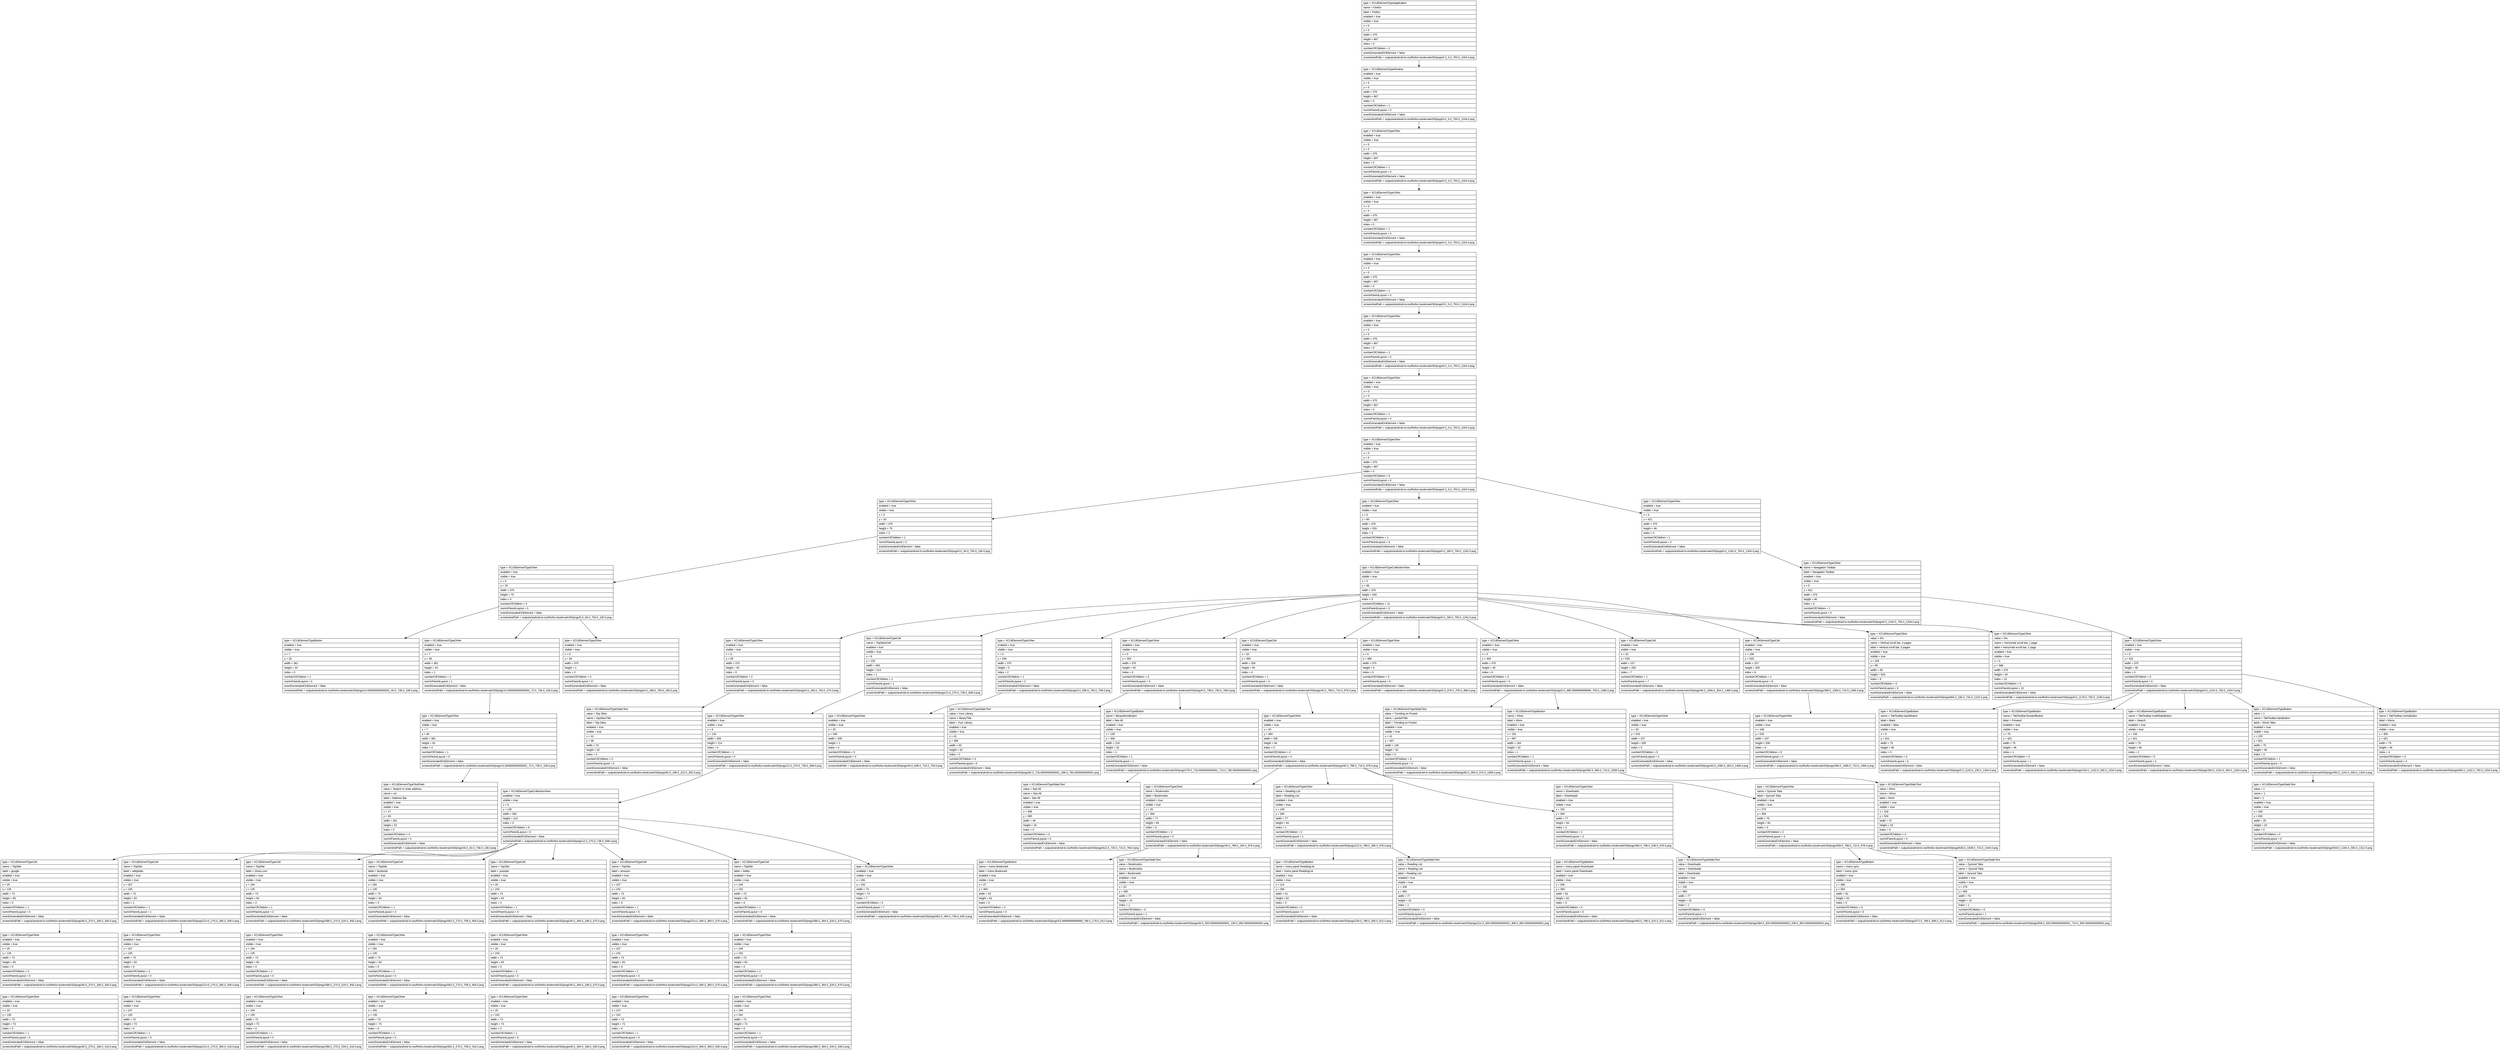 digraph Layout {

	node [shape=record fontname=Arial];

	0	[label="{type = XCUIElementTypeApplication\l|name = Firefox\l|label = Firefox\l|enabled = true\l|visible = true\l|x = 0\l|y = 0\l|width = 375\l|height = 667\l|index = 0\l|numberOfChildren = 2\l|eventGeneratedOnElement = false \l|screenshotPath = outputs/android-to-ios/firefox-bookmark/S0/pngs/0.0_0.0_750.0_1334.0.png\l}"]
	1	[label="{type = XCUIElementTypeWindow\l|enabled = true\l|visible = true\l|x = 0\l|y = 0\l|width = 375\l|height = 667\l|index = 0\l|numberOfChildren = 1\l|numInParentLayout = 0\l|eventGeneratedOnElement = false \l|screenshotPath = outputs/android-to-ios/firefox-bookmark/S0/pngs/0.0_0.0_750.0_1334.0.png\l}"]
	2	[label="{type = XCUIElementTypeOther\l|enabled = true\l|visible = true\l|x = 0\l|y = 0\l|width = 375\l|height = 667\l|index = 0\l|numberOfChildren = 1\l|numInParentLayout = 0\l|eventGeneratedOnElement = false \l|screenshotPath = outputs/android-to-ios/firefox-bookmark/S0/pngs/0.0_0.0_750.0_1334.0.png\l}"]
	3	[label="{type = XCUIElementTypeOther\l|enabled = true\l|visible = true\l|x = 0\l|y = 0\l|width = 375\l|height = 667\l|index = 0\l|numberOfChildren = 1\l|numInParentLayout = 0\l|eventGeneratedOnElement = false \l|screenshotPath = outputs/android-to-ios/firefox-bookmark/S0/pngs/0.0_0.0_750.0_1334.0.png\l}"]
	4	[label="{type = XCUIElementTypeOther\l|enabled = true\l|visible = true\l|x = 0\l|y = 0\l|width = 375\l|height = 667\l|index = 0\l|numberOfChildren = 1\l|numInParentLayout = 0\l|eventGeneratedOnElement = false \l|screenshotPath = outputs/android-to-ios/firefox-bookmark/S0/pngs/0.0_0.0_750.0_1334.0.png\l}"]
	5	[label="{type = XCUIElementTypeOther\l|enabled = true\l|visible = true\l|x = 0\l|y = 0\l|width = 375\l|height = 667\l|index = 0\l|numberOfChildren = 1\l|numInParentLayout = 0\l|eventGeneratedOnElement = false \l|screenshotPath = outputs/android-to-ios/firefox-bookmark/S0/pngs/0.0_0.0_750.0_1334.0.png\l}"]
	6	[label="{type = XCUIElementTypeOther\l|enabled = true\l|visible = true\l|x = 0\l|y = 0\l|width = 375\l|height = 667\l|index = 0\l|numberOfChildren = 1\l|numInParentLayout = 0\l|eventGeneratedOnElement = false \l|screenshotPath = outputs/android-to-ios/firefox-bookmark/S0/pngs/0.0_0.0_750.0_1334.0.png\l}"]
	7	[label="{type = XCUIElementTypeOther\l|enabled = true\l|visible = true\l|x = 0\l|y = 0\l|width = 375\l|height = 667\l|index = 0\l|numberOfChildren = 5\l|numInParentLayout = 0\l|eventGeneratedOnElement = false \l|screenshotPath = outputs/android-to-ios/firefox-bookmark/S0/pngs/0.0_0.0_750.0_1334.0.png\l}"]
	8	[label="{type = XCUIElementTypeOther\l|enabled = true\l|visible = true\l|x = 0\l|y = 20\l|width = 375\l|height = 75\l|index = 2\l|numberOfChildren = 1\l|numInParentLayout = 2\l|eventGeneratedOnElement = false \l|screenshotPath = outputs/android-to-ios/firefox-bookmark/S0/pngs/0.0_40.0_750.0_190.0.png\l}"]
	9	[label="{type = XCUIElementTypeOther\l|enabled = true\l|visible = true\l|x = 0\l|y = 95\l|width = 375\l|height = 526\l|index = 3\l|numberOfChildren = 1\l|numInParentLayout = 3\l|eventGeneratedOnElement = false \l|screenshotPath = outputs/android-to-ios/firefox-bookmark/S0/pngs/0.0_190.0_750.0_1242.0.png\l}"]
	10	[label="{type = XCUIElementTypeOther\l|enabled = true\l|visible = true\l|x = 0\l|y = 621\l|width = 375\l|height = 46\l|index = 4\l|numberOfChildren = 1\l|numInParentLayout = 4\l|eventGeneratedOnElement = false \l|screenshotPath = outputs/android-to-ios/firefox-bookmark/S0/pngs/0.0_1242.0_750.0_1334.0.png\l}"]
	11	[label="{type = XCUIElementTypeOther\l|enabled = true\l|visible = true\l|x = 0\l|y = 20\l|width = 375\l|height = 75\l|index = 0\l|numberOfChildren = 3\l|numInParentLayout = 0\l|eventGeneratedOnElement = false \l|screenshotPath = outputs/android-to-ios/firefox-bookmark/S0/pngs/0.0_40.0_750.0_190.0.png\l}"]
	12	[label="{type = XCUIElementTypeCollectionView\l|enabled = true\l|visible = true\l|x = 0\l|y = 95\l|width = 375\l|height = 526\l|index = 0\l|numberOfChildren = 11\l|numInParentLayout = 0\l|eventGeneratedOnElement = false \l|screenshotPath = outputs/android-to-ios/firefox-bookmark/S0/pngs/0.0_190.0_750.0_1242.0.png\l}"]
	13	[label="{type = XCUIElementTypeOther\l|name = Navigation Toolbar\l|label = Navigation Toolbar\l|enabled = true\l|visible = true\l|x = 0\l|y = 621\l|width = 375\l|height = 46\l|index = 0\l|numberOfChildren = 1\l|numInParentLayout = 0\l|eventGeneratedOnElement = false \l|screenshotPath = outputs/android-to-ios/firefox-bookmark/S0/pngs/0.0_1242.0_750.0_1334.0.png\l}"]
	14	[label="{type = XCUIElementTypeButton\l|enabled = true\l|visible = true\l|x = 7\l|y = 20\l|width = 361\l|height = 34\l|index = 0\l|numberOfChildren = 1\l|numInParentLayout = 0\l|eventGeneratedOnElement = false \l|screenshotPath = outputs/android-to-ios/firefox-bookmark/S0/pngs/14.000000000000002_40.0_736.0_108.0.png\l}"]
	15	[label="{type = XCUIElementTypeOther\l|enabled = true\l|visible = true\l|x = 7\l|y = 36\l|width = 361\l|height = 43\l|index = 1\l|numberOfChildren = 1\l|numInParentLayout = 1\l|eventGeneratedOnElement = false \l|screenshotPath = outputs/android-to-ios/firefox-bookmark/S0/pngs/14.000000000000002_72.0_736.0_158.0.png\l}"]
	16	[label="{type = XCUIElementTypeOther\l|enabled = true\l|visible = true\l|x = 0\l|y = 94\l|width = 375\l|height = 1\l|index = 2\l|numberOfChildren = 0\l|numInParentLayout = 2\l|eventGeneratedOnElement = false \l|screenshotPath = outputs/android-to-ios/firefox-bookmark/S0/pngs/0.0_188.0_750.0_190.0.png\l}"]
	17	[label="{type = XCUIElementTypeOther\l|enabled = true\l|visible = true\l|x = 0\l|y = 95\l|width = 375\l|height = 40\l|index = 0\l|numberOfChildren = 2\l|numInParentLayout = 0\l|eventGeneratedOnElement = false \l|screenshotPath = outputs/android-to-ios/firefox-bookmark/S0/pngs/0.0_190.0_750.0_270.0.png\l}"]
	18	[label="{type = XCUIElementTypeCell\l|name = TopSitesCell\l|enabled = true\l|visible = true\l|x = 6\l|y = 135\l|width = 363\l|height = 214\l|index = 1\l|numberOfChildren = 1\l|numInParentLayout = 1\l|eventGeneratedOnElement = false \l|screenshotPath = outputs/android-to-ios/firefox-bookmark/S0/pngs/12.0_270.0_738.0_698.0.png\l}"]
	19	[label="{type = XCUIElementTypeOther\l|enabled = true\l|visible = true\l|x = 0\l|y = 349\l|width = 375\l|height = 5\l|index = 2\l|numberOfChildren = 1\l|numInParentLayout = 2\l|eventGeneratedOnElement = false \l|screenshotPath = outputs/android-to-ios/firefox-bookmark/S0/pngs/0.0_698.0_750.0_708.0.png\l}"]
	20	[label="{type = XCUIElementTypeOther\l|enabled = true\l|visible = true\l|x = 0\l|y = 354\l|width = 375\l|height = 40\l|index = 3\l|numberOfChildren = 3\l|numInParentLayout = 3\l|eventGeneratedOnElement = false \l|screenshotPath = outputs/android-to-ios/firefox-bookmark/S0/pngs/0.0_708.0_750.0_788.0.png\l}"]
	21	[label="{type = XCUIElementTypeCell\l|enabled = true\l|visible = true\l|x = 20\l|y = 394\l|width = 335\l|height = 94\l|index = 4\l|numberOfChildren = 1\l|numInParentLayout = 4\l|eventGeneratedOnElement = false \l|screenshotPath = outputs/android-to-ios/firefox-bookmark/S0/pngs/40.0_788.0_710.0_976.0.png\l}"]
	22	[label="{type = XCUIElementTypeOther\l|enabled = true\l|visible = true\l|x = 0\l|y = 488\l|width = 375\l|height = 5\l|index = 5\l|numberOfChildren = 0\l|numInParentLayout = 5\l|eventGeneratedOnElement = false \l|screenshotPath = outputs/android-to-ios/firefox-bookmark/S0/pngs/0.0_976.0_750.0_986.0.png\l}"]
	23	[label="{type = XCUIElementTypeOther\l|enabled = true\l|visible = true\l|x = 0\l|y = 493\l|width = 375\l|height = 40\l|index = 6\l|numberOfChildren = 3\l|numInParentLayout = 6\l|eventGeneratedOnElement = false \l|screenshotPath = outputs/android-to-ios/firefox-bookmark/S0/pngs/0.0_985.9999999999999_750.0_1066.0.png\l}"]
	24	[label="{type = XCUIElementTypeCell\l|enabled = true\l|visible = true\l|x = 20\l|y = 533\l|width = 157\l|height = 200\l|index = 7\l|numberOfChildren = 1\l|numInParentLayout = 7\l|eventGeneratedOnElement = false \l|screenshotPath = outputs/android-to-ios/firefox-bookmark/S0/pngs/40.0_1066.0_354.0_1466.0.png\l}"]
	25	[label="{type = XCUIElementTypeCell\l|enabled = true\l|visible = true\l|x = 198\l|y = 533\l|width = 157\l|height = 200\l|index = 8\l|numberOfChildren = 1\l|numInParentLayout = 8\l|eventGeneratedOnElement = false \l|screenshotPath = outputs/android-to-ios/firefox-bookmark/S0/pngs/396.0_1066.0_710.0_1466.0.png\l}"]
	26	[label="{type = XCUIElementTypeOther\l|value = 0%\l|name = Vertical scroll bar, 3 pages\l|label = Vertical scroll bar, 3 pages\l|enabled = true\l|visible = true\l|x = 342\l|y = 95\l|width = 30\l|height = 526\l|index = 9\l|numberOfChildren = 0\l|numInParentLayout = 9\l|eventGeneratedOnElement = false \l|screenshotPath = outputs/android-to-ios/firefox-bookmark/S0/pngs/684.0_190.0_744.0_1242.0.png\l}"]
	27	[label="{type = XCUIElementTypeOther\l|value = 0%\l|name = Horizontal scroll bar, 1 page\l|label = Horizontal scroll bar, 1 page\l|enabled = true\l|visible = true\l|x = 0\l|y = 588\l|width = 375\l|height = 30\l|index = 10\l|numberOfChildren = 0\l|numInParentLayout = 10\l|eventGeneratedOnElement = false \l|screenshotPath = outputs/android-to-ios/firefox-bookmark/S0/pngs/0.0_1176.0_750.0_1236.0.png\l}"]
	28	[label="{type = XCUIElementTypeOther\l|enabled = true\l|visible = true\l|x = 0\l|y = 621\l|width = 375\l|height = 46\l|index = 0\l|numberOfChildren = 5\l|numInParentLayout = 0\l|eventGeneratedOnElement = false \l|screenshotPath = outputs/android-to-ios/firefox-bookmark/S0/pngs/0.0_1242.0_750.0_1334.0.png\l}"]
	29	[label="{type = XCUIElementTypeOther\l|enabled = true\l|visible = true\l|x = 7\l|y = 36\l|width = 361\l|height = 43\l|index = 0\l|numberOfChildren = 1\l|numInParentLayout = 0\l|eventGeneratedOnElement = false \l|screenshotPath = outputs/android-to-ios/firefox-bookmark/S0/pngs/14.000000000000002_72.0_736.0_158.0.png\l}"]
	30	[label="{type = XCUIElementTypeStaticText\l|value = Top Sites\l|name = topSitesTitle\l|label = Top Sites\l|enabled = true\l|visible = true\l|x = 41\l|y = 99\l|width = 70\l|height = 32\l|index = 0\l|numberOfChildren = 0\l|numInParentLayout = 0\l|eventGeneratedOnElement = false \l|screenshotPath = outputs/android-to-ios/firefox-bookmark/S0/pngs/82.0_198.0_222.0_262.0.png\l}"]
	31	[label="{type = XCUIElementTypeOther\l|enabled = true\l|visible = true\l|x = 6\l|y = 135\l|width = 363\l|height = 214\l|index = 0\l|numberOfChildren = 1\l|numInParentLayout = 0\l|eventGeneratedOnElement = false \l|screenshotPath = outputs/android-to-ios/firefox-bookmark/S0/pngs/12.0_270.0_738.0_698.0.png\l}"]
	32	[label="{type = XCUIElementTypeOther\l|enabled = true\l|visible = true\l|x = 20\l|y = 349\l|width = 335\l|height = 1\l|index = 0\l|numberOfChildren = 0\l|numInParentLayout = 0\l|eventGeneratedOnElement = false \l|screenshotPath = outputs/android-to-ios/firefox-bookmark/S0/pngs/40.0_698.0_710.0_700.0.png\l}"]
	33	[label="{type = XCUIElementTypeStaticText\l|value = Your Library\l|name = libraryTitle\l|label = Your Library\l|enabled = true\l|visible = true\l|x = 41\l|y = 358\l|width = 93\l|height = 32\l|index = 0\l|numberOfChildren = 0\l|numInParentLayout = 0\l|eventGeneratedOnElement = false \l|screenshotPath = outputs/android-to-ios/firefox-bookmark/S0/pngs/82.0_716.0000000000001_268.0_780.0000000000001.png\l}"]
	34	[label="{type = XCUIElementTypeButton\l|name = libraryMoreButton\l|label = See All\l|enabled = true\l|visible = true\l|x = 139\l|y = 358\l|width = 216\l|height = 32\l|index = 1\l|numberOfChildren = 1\l|numInParentLayout = 1\l|eventGeneratedOnElement = false \l|screenshotPath = outputs/android-to-ios/firefox-bookmark/S0/pngs/278.0_716.0000000000001_710.0_780.0000000000001.png\l}"]
	35	[label="{type = XCUIElementTypeOther\l|enabled = true\l|visible = true\l|x = 20\l|y = 394\l|width = 335\l|height = 94\l|index = 0\l|numberOfChildren = 4\l|numInParentLayout = 0\l|eventGeneratedOnElement = false \l|screenshotPath = outputs/android-to-ios/firefox-bookmark/S0/pngs/40.0_788.0_710.0_976.0.png\l}"]
	36	[label="{type = XCUIElementTypeStaticText\l|value = Trending on Pocket\l|name = pocketTitle\l|label = Trending on Pocket\l|enabled = true\l|visible = true\l|x = 41\l|y = 497\l|width = 146\l|height = 32\l|index = 0\l|numberOfChildren = 0\l|numInParentLayout = 0\l|eventGeneratedOnElement = false \l|screenshotPath = outputs/android-to-ios/firefox-bookmark/S0/pngs/82.0_994.0_374.0_1058.0.png\l}"]
	37	[label="{type = XCUIElementTypeButton\l|name = More\l|label = More\l|enabled = true\l|visible = true\l|x = 191\l|y = 497\l|width = 164\l|height = 32\l|index = 1\l|numberOfChildren = 1\l|numInParentLayout = 1\l|eventGeneratedOnElement = false \l|screenshotPath = outputs/android-to-ios/firefox-bookmark/S0/pngs/382.0_994.0_710.0_1058.0.png\l}"]
	38	[label="{type = XCUIElementTypeOther\l|enabled = true\l|visible = true\l|x = 20\l|y = 533\l|width = 157\l|height = 200\l|index = 0\l|numberOfChildren = 5\l|numInParentLayout = 0\l|eventGeneratedOnElement = false \l|screenshotPath = outputs/android-to-ios/firefox-bookmark/S0/pngs/40.0_1066.0_354.0_1466.0.png\l}"]
	39	[label="{type = XCUIElementTypeOther\l|enabled = true\l|visible = true\l|x = 198\l|y = 533\l|width = 157\l|height = 200\l|index = 0\l|numberOfChildren = 5\l|numInParentLayout = 0\l|eventGeneratedOnElement = false \l|screenshotPath = outputs/android-to-ios/firefox-bookmark/S0/pngs/396.0_1066.0_710.0_1466.0.png\l}"]
	40	[label="{type = XCUIElementTypeButton\l|name = TabToolbar.backButton\l|label = Back\l|enabled = false\l|visible = true\l|x = 0\l|y = 621\l|width = 75\l|height = 46\l|index = 0\l|numberOfChildren = 0\l|numInParentLayout = 0\l|eventGeneratedOnElement = false \l|screenshotPath = outputs/android-to-ios/firefox-bookmark/S0/pngs/0.0_1242.0_150.0_1334.0.png\l}"]
	41	[label="{type = XCUIElementTypeButton\l|name = TabToolbar.forwardButton\l|label = Forward\l|enabled = true\l|visible = true\l|x = 75\l|y = 621\l|width = 75\l|height = 46\l|index = 1\l|numberOfChildren = 0\l|numInParentLayout = 1\l|eventGeneratedOnElement = false \l|screenshotPath = outputs/android-to-ios/firefox-bookmark/S0/pngs/150.0_1242.0_300.0_1334.0.png\l}"]
	42	[label="{type = XCUIElementTypeButton\l|name = TabToolbar.multiStateButton\l|label = Search\l|enabled = true\l|visible = true\l|x = 150\l|y = 621\l|width = 75\l|height = 46\l|index = 2\l|numberOfChildren = 0\l|numInParentLayout = 2\l|eventGeneratedOnElement = false \l|screenshotPath = outputs/android-to-ios/firefox-bookmark/S0/pngs/300.0_1242.0_450.0_1334.0.png\l}"]
	43	[label="{type = XCUIElementTypeButton\l|value = 1\l|name = TabToolbar.tabsButton\l|label = Show Tabs\l|enabled = true\l|visible = true\l|x = 225\l|y = 621\l|width = 75\l|height = 46\l|index = 3\l|numberOfChildren = 1\l|numInParentLayout = 3\l|eventGeneratedOnElement = false \l|screenshotPath = outputs/android-to-ios/firefox-bookmark/S0/pngs/450.0_1242.0_600.0_1334.0.png\l}"]
	44	[label="{type = XCUIElementTypeButton\l|name = TabToolbar.menuButton\l|label = Menu\l|enabled = true\l|visible = true\l|x = 300\l|y = 621\l|width = 75\l|height = 46\l|index = 4\l|numberOfChildren = 0\l|numInParentLayout = 4\l|eventGeneratedOnElement = false \l|screenshotPath = outputs/android-to-ios/firefox-bookmark/S0/pngs/600.0_1242.0_750.0_1334.0.png\l}"]
	45	[label="{type = XCUIElementTypeTextField\l|value = Search or enter address\l|name = url\l|label = Address Bar\l|enabled = true\l|visible = true\l|x = 17\l|y = 46\l|width = 351\l|height = 23\l|index = 0\l|numberOfChildren = 0\l|numInParentLayout = 0\l|eventGeneratedOnElement = false \l|screenshotPath = outputs/android-to-ios/firefox-bookmark/S0/pngs/34.0_92.0_736.0_138.0.png\l}"]
	46	[label="{type = XCUIElementTypeCollectionView\l|enabled = true\l|visible = true\l|x = 6\l|y = 135\l|width = 363\l|height = 214\l|index = 0\l|numberOfChildren = 8\l|numInParentLayout = 0\l|eventGeneratedOnElement = false \l|screenshotPath = outputs/android-to-ios/firefox-bookmark/S0/pngs/12.0_270.0_738.0_698.0.png\l}"]
	47	[label="{type = XCUIElementTypeStaticText\l|value = See All\l|name = See All\l|label = See All\l|enabled = true\l|visible = true\l|x = 306\l|y = 365\l|width = 49\l|height = 18\l|index = 0\l|numberOfChildren = 0\l|numInParentLayout = 0\l|eventGeneratedOnElement = false \l|screenshotPath = outputs/android-to-ios/firefox-bookmark/S0/pngs/612.0_730.0_710.0_766.0.png\l}"]
	48	[label="{type = XCUIElementTypeOther\l|name = Bookmarks\l|label = Bookmarks\l|enabled = true\l|visible = true\l|x = 20\l|y = 394\l|width = 77\l|height = 94\l|index = 0\l|numberOfChildren = 2\l|numInParentLayout = 0\l|eventGeneratedOnElement = false \l|screenshotPath = outputs/android-to-ios/firefox-bookmark/S0/pngs/40.0_788.0_194.0_976.0.png\l}"]
	49	[label="{type = XCUIElementTypeOther\l|name = Reading List\l|label = Reading List\l|enabled = true\l|visible = true\l|x = 106\l|y = 394\l|width = 77\l|height = 94\l|index = 1\l|numberOfChildren = 2\l|numInParentLayout = 1\l|eventGeneratedOnElement = false \l|screenshotPath = outputs/android-to-ios/firefox-bookmark/S0/pngs/212.0_788.0_366.0_976.0.png\l}"]
	50	[label="{type = XCUIElementTypeOther\l|name = Downloads\l|label = Downloads\l|enabled = true\l|visible = true\l|x = 192\l|y = 394\l|width = 77\l|height = 94\l|index = 2\l|numberOfChildren = 2\l|numInParentLayout = 2\l|eventGeneratedOnElement = false \l|screenshotPath = outputs/android-to-ios/firefox-bookmark/S0/pngs/384.0_788.0_538.0_976.0.png\l}"]
	51	[label="{type = XCUIElementTypeOther\l|name = Synced Tabs\l|label = Synced Tabs\l|enabled = true\l|visible = true\l|x = 279\l|y = 394\l|width = 76\l|height = 94\l|index = 3\l|numberOfChildren = 2\l|numInParentLayout = 3\l|eventGeneratedOnElement = false \l|screenshotPath = outputs/android-to-ios/firefox-bookmark/S0/pngs/558.0_788.0_710.0_976.0.png\l}"]
	52	[label="{type = XCUIElementTypeStaticText\l|value = More\l|name = More\l|label = More\l|enabled = true\l|visible = true\l|x = 318\l|y = 504\l|width = 37\l|height = 18\l|index = 0\l|numberOfChildren = 0\l|numInParentLayout = 0\l|eventGeneratedOnElement = false \l|screenshotPath = outputs/android-to-ios/firefox-bookmark/S0/pngs/636.0_1008.0_710.0_1044.0.png\l}"]
	53	[label="{type = XCUIElementTypeStaticText\l|value = 1\l|name = 1\l|label = 1\l|enabled = true\l|visible = true\l|x = 250\l|y = 632\l|width = 25\l|height = 24\l|index = 0\l|numberOfChildren = 0\l|numInParentLayout = 0\l|eventGeneratedOnElement = false \l|screenshotPath = outputs/android-to-ios/firefox-bookmark/S0/pngs/500.0_1264.0_550.0_1312.0.png\l}"]
	54	[label="{type = XCUIElementTypeCell\l|name = TopSite\l|label = google\l|enabled = true\l|visible = true\l|x = 20\l|y = 135\l|width = 73\l|height = 93\l|index = 0\l|numberOfChildren = 1\l|numInParentLayout = 0\l|eventGeneratedOnElement = false \l|screenshotPath = outputs/android-to-ios/firefox-bookmark/S0/pngs/40.0_270.0_186.0_456.0.png\l}"]
	55	[label="{type = XCUIElementTypeCell\l|name = TopSite\l|label = wikipedia\l|enabled = true\l|visible = true\l|x = 107\l|y = 135\l|width = 73\l|height = 93\l|index = 1\l|numberOfChildren = 1\l|numInParentLayout = 1\l|eventGeneratedOnElement = false \l|screenshotPath = outputs/android-to-ios/firefox-bookmark/S0/pngs/214.0_270.0_360.0_456.0.png\l}"]
	56	[label="{type = XCUIElementTypeCell\l|name = TopSite\l|label = chess.com\l|enabled = true\l|visible = true\l|x = 194\l|y = 135\l|width = 73\l|height = 93\l|index = 2\l|numberOfChildren = 1\l|numInParentLayout = 2\l|eventGeneratedOnElement = false \l|screenshotPath = outputs/android-to-ios/firefox-bookmark/S0/pngs/388.0_270.0_534.0_456.0.png\l}"]
	57	[label="{type = XCUIElementTypeCell\l|name = TopSite\l|label = facebook\l|enabled = true\l|visible = true\l|x = 281\l|y = 135\l|width = 73\l|height = 93\l|index = 3\l|numberOfChildren = 1\l|numInParentLayout = 3\l|eventGeneratedOnElement = false \l|screenshotPath = outputs/android-to-ios/firefox-bookmark/S0/pngs/562.0_270.0_708.0_456.0.png\l}"]
	58	[label="{type = XCUIElementTypeCell\l|name = TopSite\l|label = youtube\l|enabled = true\l|visible = true\l|x = 20\l|y = 242\l|width = 73\l|height = 93\l|index = 4\l|numberOfChildren = 1\l|numInParentLayout = 4\l|eventGeneratedOnElement = false \l|screenshotPath = outputs/android-to-ios/firefox-bookmark/S0/pngs/40.0_484.0_186.0_670.0.png\l}"]
	59	[label="{type = XCUIElementTypeCell\l|name = TopSite\l|label = amazon\l|enabled = true\l|visible = true\l|x = 107\l|y = 242\l|width = 73\l|height = 93\l|index = 5\l|numberOfChildren = 1\l|numInParentLayout = 5\l|eventGeneratedOnElement = false \l|screenshotPath = outputs/android-to-ios/firefox-bookmark/S0/pngs/214.0_484.0_360.0_670.0.png\l}"]
	60	[label="{type = XCUIElementTypeCell\l|name = TopSite\l|label = twitter\l|enabled = true\l|visible = true\l|x = 194\l|y = 242\l|width = 73\l|height = 93\l|index = 6\l|numberOfChildren = 1\l|numInParentLayout = 6\l|eventGeneratedOnElement = false \l|screenshotPath = outputs/android-to-ios/firefox-bookmark/S0/pngs/388.0_484.0_534.0_670.0.png\l}"]
	61	[label="{type = XCUIElementTypeOther\l|enabled = true\l|visible = true\l|x = 281\l|y = 242\l|width = 73\l|height = 73\l|index = 7\l|numberOfChildren = 0\l|numInParentLayout = 7\l|eventGeneratedOnElement = false \l|screenshotPath = outputs/android-to-ios/firefox-bookmark/S0/pngs/562.0_484.0_708.0_630.0.png\l}"]
	62	[label="{type = XCUIElementTypeButton\l|name = menu Bookmark\l|label = menu Bookmark\l|enabled = true\l|visible = true\l|x = 27\l|y = 394\l|width = 62\l|height = 62\l|index = 0\l|numberOfChildren = 0\l|numInParentLayout = 0\l|eventGeneratedOnElement = false \l|screenshotPath = outputs/android-to-ios/firefox-bookmark/S0/pngs/53.99999999999999_788.0_178.0_912.0.png\l}"]
	63	[label="{type = XCUIElementTypeStaticText\l|value = Bookmarks\l|name = Bookmarks\l|label = Bookmarks\l|enabled = true\l|visible = true\l|x = 20\l|y = 460\l|width = 77\l|height = 15\l|index = 1\l|numberOfChildren = 0\l|numInParentLayout = 1\l|eventGeneratedOnElement = false \l|screenshotPath = outputs/android-to-ios/firefox-bookmark/S0/pngs/40.0_920.0000000000001_194.0_950.0000000000001.png\l}"]
	64	[label="{type = XCUIElementTypeButton\l|name = menu panel ReadingList\l|label = menu panel ReadingList\l|enabled = true\l|visible = true\l|x = 114\l|y = 394\l|width = 61\l|height = 62\l|index = 0\l|numberOfChildren = 0\l|numInParentLayout = 0\l|eventGeneratedOnElement = false \l|screenshotPath = outputs/android-to-ios/firefox-bookmark/S0/pngs/228.0_788.0_350.0_912.0.png\l}"]
	65	[label="{type = XCUIElementTypeStaticText\l|value = Reading List\l|name = Reading List\l|label = Reading List\l|enabled = true\l|visible = true\l|x = 106\l|y = 460\l|width = 77\l|height = 15\l|index = 1\l|numberOfChildren = 0\l|numInParentLayout = 1\l|eventGeneratedOnElement = false \l|screenshotPath = outputs/android-to-ios/firefox-bookmark/S0/pngs/212.0_920.0000000000001_366.0_950.0000000000001.png\l}"]
	66	[label="{type = XCUIElementTypeButton\l|name = menu panel Downloads\l|label = menu panel Downloads\l|enabled = true\l|visible = true\l|x = 200\l|y = 394\l|width = 62\l|height = 62\l|index = 0\l|numberOfChildren = 0\l|numInParentLayout = 0\l|eventGeneratedOnElement = false \l|screenshotPath = outputs/android-to-ios/firefox-bookmark/S0/pngs/400.0_788.0_524.0_912.0.png\l}"]
	67	[label="{type = XCUIElementTypeStaticText\l|value = Downloads\l|name = Downloads\l|label = Downloads\l|enabled = true\l|visible = true\l|x = 192\l|y = 460\l|width = 77\l|height = 15\l|index = 1\l|numberOfChildren = 0\l|numInParentLayout = 1\l|eventGeneratedOnElement = false \l|screenshotPath = outputs/android-to-ios/firefox-bookmark/S0/pngs/384.0_920.0000000000001_538.0_950.0000000000001.png\l}"]
	68	[label="{type = XCUIElementTypeButton\l|name = menu sync\l|label = menu sync\l|enabled = true\l|visible = true\l|x = 286\l|y = 394\l|width = 62\l|height = 62\l|index = 0\l|numberOfChildren = 0\l|numInParentLayout = 0\l|eventGeneratedOnElement = false \l|screenshotPath = outputs/android-to-ios/firefox-bookmark/S0/pngs/572.0_788.0_696.0_912.0.png\l}"]
	69	[label="{type = XCUIElementTypeStaticText\l|value = Synced Tabs\l|name = Synced Tabs\l|label = Synced Tabs\l|enabled = true\l|visible = true\l|x = 279\l|y = 460\l|width = 76\l|height = 15\l|index = 1\l|numberOfChildren = 0\l|numInParentLayout = 1\l|eventGeneratedOnElement = false \l|screenshotPath = outputs/android-to-ios/firefox-bookmark/S0/pngs/558.0_920.0000000000001_710.0_950.0000000000001.png\l}"]
	70	[label="{type = XCUIElementTypeOther\l|enabled = true\l|visible = true\l|x = 20\l|y = 135\l|width = 73\l|height = 93\l|index = 0\l|numberOfChildren = 3\l|numInParentLayout = 0\l|eventGeneratedOnElement = false \l|screenshotPath = outputs/android-to-ios/firefox-bookmark/S0/pngs/40.0_270.0_186.0_456.0.png\l}"]
	71	[label="{type = XCUIElementTypeOther\l|enabled = true\l|visible = true\l|x = 107\l|y = 135\l|width = 73\l|height = 93\l|index = 0\l|numberOfChildren = 2\l|numInParentLayout = 0\l|eventGeneratedOnElement = false \l|screenshotPath = outputs/android-to-ios/firefox-bookmark/S0/pngs/214.0_270.0_360.0_456.0.png\l}"]
	72	[label="{type = XCUIElementTypeOther\l|enabled = true\l|visible = true\l|x = 194\l|y = 135\l|width = 73\l|height = 93\l|index = 0\l|numberOfChildren = 2\l|numInParentLayout = 0\l|eventGeneratedOnElement = false \l|screenshotPath = outputs/android-to-ios/firefox-bookmark/S0/pngs/388.0_270.0_534.0_456.0.png\l}"]
	73	[label="{type = XCUIElementTypeOther\l|enabled = true\l|visible = true\l|x = 281\l|y = 135\l|width = 73\l|height = 93\l|index = 0\l|numberOfChildren = 2\l|numInParentLayout = 0\l|eventGeneratedOnElement = false \l|screenshotPath = outputs/android-to-ios/firefox-bookmark/S0/pngs/562.0_270.0_708.0_456.0.png\l}"]
	74	[label="{type = XCUIElementTypeOther\l|enabled = true\l|visible = true\l|x = 20\l|y = 242\l|width = 73\l|height = 93\l|index = 0\l|numberOfChildren = 2\l|numInParentLayout = 0\l|eventGeneratedOnElement = false \l|screenshotPath = outputs/android-to-ios/firefox-bookmark/S0/pngs/40.0_484.0_186.0_670.0.png\l}"]
	75	[label="{type = XCUIElementTypeOther\l|enabled = true\l|visible = true\l|x = 107\l|y = 242\l|width = 73\l|height = 93\l|index = 0\l|numberOfChildren = 2\l|numInParentLayout = 0\l|eventGeneratedOnElement = false \l|screenshotPath = outputs/android-to-ios/firefox-bookmark/S0/pngs/214.0_484.0_360.0_670.0.png\l}"]
	76	[label="{type = XCUIElementTypeOther\l|enabled = true\l|visible = true\l|x = 194\l|y = 242\l|width = 73\l|height = 93\l|index = 0\l|numberOfChildren = 2\l|numInParentLayout = 0\l|eventGeneratedOnElement = false \l|screenshotPath = outputs/android-to-ios/firefox-bookmark/S0/pngs/388.0_484.0_534.0_670.0.png\l}"]
	77	[label="{type = XCUIElementTypeOther\l|enabled = true\l|visible = true\l|x = 20\l|y = 135\l|width = 73\l|height = 73\l|index = 0\l|numberOfChildren = 1\l|numInParentLayout = 0\l|eventGeneratedOnElement = false \l|screenshotPath = outputs/android-to-ios/firefox-bookmark/S0/pngs/40.0_270.0_186.0_416.0.png\l}"]
	78	[label="{type = XCUIElementTypeOther\l|enabled = true\l|visible = true\l|x = 107\l|y = 135\l|width = 73\l|height = 73\l|index = 0\l|numberOfChildren = 1\l|numInParentLayout = 0\l|eventGeneratedOnElement = false \l|screenshotPath = outputs/android-to-ios/firefox-bookmark/S0/pngs/214.0_270.0_360.0_416.0.png\l}"]
	79	[label="{type = XCUIElementTypeOther\l|enabled = true\l|visible = true\l|x = 194\l|y = 135\l|width = 73\l|height = 73\l|index = 0\l|numberOfChildren = 1\l|numInParentLayout = 0\l|eventGeneratedOnElement = false \l|screenshotPath = outputs/android-to-ios/firefox-bookmark/S0/pngs/388.0_270.0_534.0_416.0.png\l}"]
	80	[label="{type = XCUIElementTypeOther\l|enabled = true\l|visible = true\l|x = 281\l|y = 135\l|width = 73\l|height = 73\l|index = 0\l|numberOfChildren = 1\l|numInParentLayout = 0\l|eventGeneratedOnElement = false \l|screenshotPath = outputs/android-to-ios/firefox-bookmark/S0/pngs/562.0_270.0_708.0_416.0.png\l}"]
	81	[label="{type = XCUIElementTypeOther\l|enabled = true\l|visible = true\l|x = 20\l|y = 242\l|width = 73\l|height = 73\l|index = 0\l|numberOfChildren = 1\l|numInParentLayout = 0\l|eventGeneratedOnElement = false \l|screenshotPath = outputs/android-to-ios/firefox-bookmark/S0/pngs/40.0_484.0_186.0_630.0.png\l}"]
	82	[label="{type = XCUIElementTypeOther\l|enabled = true\l|visible = true\l|x = 107\l|y = 242\l|width = 73\l|height = 73\l|index = 0\l|numberOfChildren = 1\l|numInParentLayout = 0\l|eventGeneratedOnElement = false \l|screenshotPath = outputs/android-to-ios/firefox-bookmark/S0/pngs/214.0_484.0_360.0_630.0.png\l}"]
	83	[label="{type = XCUIElementTypeOther\l|enabled = true\l|visible = true\l|x = 194\l|y = 242\l|width = 73\l|height = 73\l|index = 0\l|numberOfChildren = 1\l|numInParentLayout = 0\l|eventGeneratedOnElement = false \l|screenshotPath = outputs/android-to-ios/firefox-bookmark/S0/pngs/388.0_484.0_534.0_630.0.png\l}"]


	0 -> 1
	1 -> 2
	2 -> 3
	3 -> 4
	4 -> 5
	5 -> 6
	6 -> 7
	7 -> 8
	7 -> 9
	7 -> 10
	8 -> 11
	9 -> 12
	10 -> 13
	11 -> 14
	11 -> 15
	11 -> 16
	12 -> 17
	12 -> 18
	12 -> 19
	12 -> 20
	12 -> 21
	12 -> 22
	12 -> 23
	12 -> 24
	12 -> 25
	12 -> 26
	12 -> 27
	13 -> 28
	15 -> 29
	17 -> 30
	18 -> 31
	19 -> 32
	20 -> 33
	20 -> 34
	21 -> 35
	23 -> 36
	23 -> 37
	24 -> 38
	25 -> 39
	28 -> 40
	28 -> 41
	28 -> 42
	28 -> 43
	28 -> 44
	29 -> 45
	31 -> 46
	34 -> 47
	35 -> 48
	35 -> 49
	35 -> 50
	35 -> 51
	37 -> 52
	43 -> 53
	46 -> 54
	46 -> 55
	46 -> 56
	46 -> 57
	46 -> 58
	46 -> 59
	46 -> 60
	46 -> 61
	48 -> 62
	48 -> 63
	49 -> 64
	49 -> 65
	50 -> 66
	50 -> 67
	51 -> 68
	51 -> 69
	54 -> 70
	55 -> 71
	56 -> 72
	57 -> 73
	58 -> 74
	59 -> 75
	60 -> 76
	70 -> 77
	71 -> 78
	72 -> 79
	73 -> 80
	74 -> 81
	75 -> 82
	76 -> 83


}
